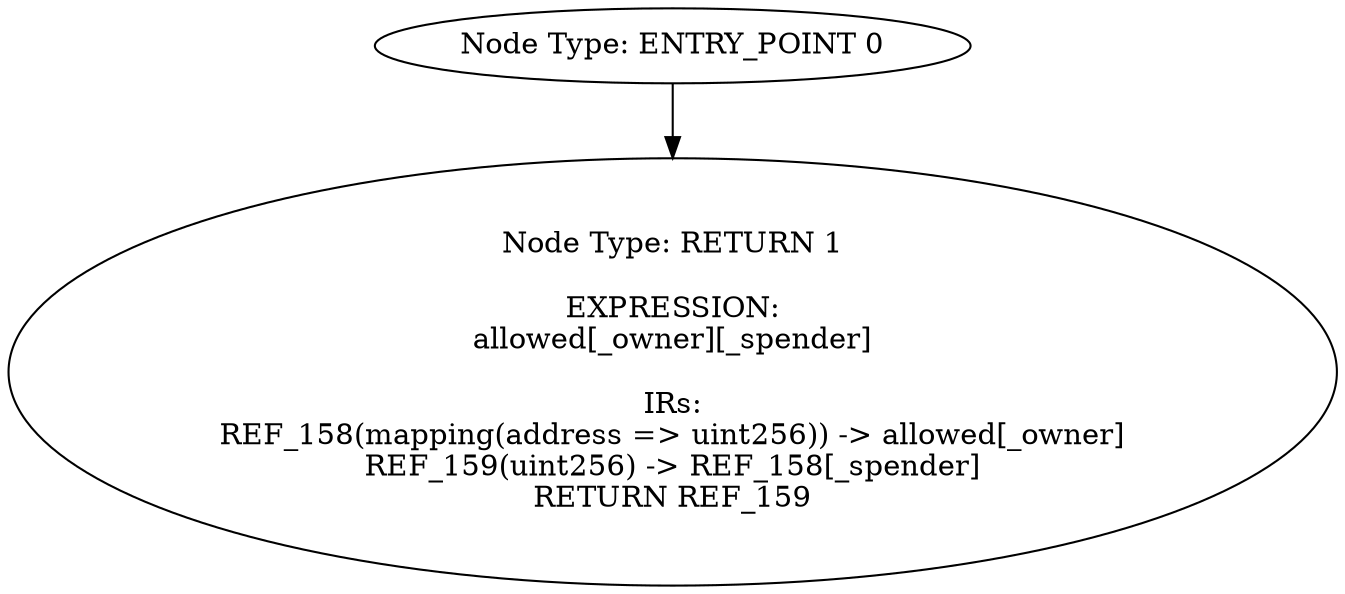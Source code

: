 digraph{
0[label="Node Type: ENTRY_POINT 0
"];
0->1;
1[label="Node Type: RETURN 1

EXPRESSION:
allowed[_owner][_spender]

IRs:
REF_158(mapping(address => uint256)) -> allowed[_owner]
REF_159(uint256) -> REF_158[_spender]
RETURN REF_159"];
}
